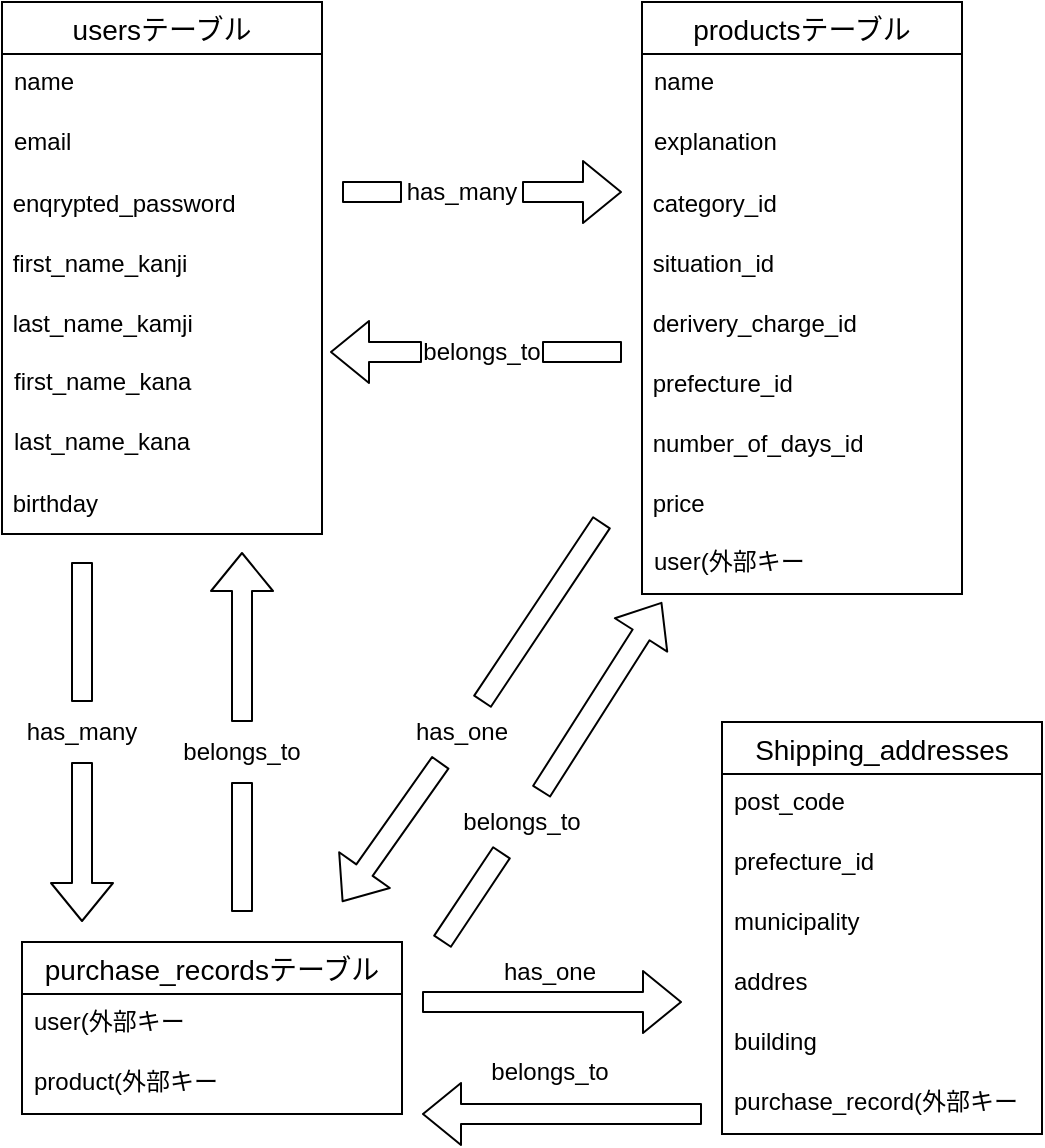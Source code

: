 <mxfile>
    <diagram id="_3hOqmAw9QBZgs3QXz6z" name="ページ1">
        <mxGraphModel dx="902" dy="636" grid="1" gridSize="10" guides="1" tooltips="1" connect="1" arrows="1" fold="1" page="1" pageScale="1" pageWidth="827" pageHeight="1169" math="0" shadow="0">
            <root>
                <mxCell id="0"/>
                <mxCell id="1" parent="0"/>
                <mxCell id="19" value="usersテーブル" style="swimlane;fontStyle=0;childLayout=stackLayout;horizontal=1;startSize=26;horizontalStack=0;resizeParent=1;resizeParentMax=0;resizeLast=0;collapsible=1;marginBottom=0;align=center;fontSize=14;" parent="1" vertex="1">
                    <mxGeometry x="110" y="160" width="160" height="266" as="geometry"/>
                </mxCell>
                <mxCell id="20" value="name" style="text;strokeColor=none;fillColor=none;spacingLeft=4;spacingRight=4;overflow=hidden;rotatable=0;points=[[0,0.5],[1,0.5]];portConstraint=eastwest;fontSize=12;" parent="19" vertex="1">
                    <mxGeometry y="26" width="160" height="30" as="geometry"/>
                </mxCell>
                <mxCell id="21" value="email" style="text;strokeColor=none;fillColor=none;spacingLeft=4;spacingRight=4;overflow=hidden;rotatable=0;points=[[0,0.5],[1,0.5]];portConstraint=eastwest;fontSize=12;" parent="19" vertex="1">
                    <mxGeometry y="56" width="160" height="30" as="geometry"/>
                </mxCell>
                <mxCell id="35" value="&amp;nbsp;enqrypted_password" style="text;html=1;strokeColor=none;fillColor=none;align=left;verticalAlign=middle;whiteSpace=wrap;rounded=0;" parent="19" vertex="1">
                    <mxGeometry y="86" width="160" height="30" as="geometry"/>
                </mxCell>
                <mxCell id="36" value="&amp;nbsp;first_name_kanji" style="text;html=1;strokeColor=none;fillColor=none;align=left;verticalAlign=middle;whiteSpace=wrap;rounded=0;" parent="19" vertex="1">
                    <mxGeometry y="116" width="160" height="30" as="geometry"/>
                </mxCell>
                <mxCell id="37" value="&amp;nbsp;last_name_kamji" style="text;html=1;strokeColor=none;fillColor=none;align=left;verticalAlign=middle;whiteSpace=wrap;rounded=0;" parent="19" vertex="1">
                    <mxGeometry y="146" width="160" height="30" as="geometry"/>
                </mxCell>
                <mxCell id="86" value="first_name_kana" style="text;strokeColor=none;fillColor=none;spacingLeft=4;spacingRight=4;overflow=hidden;rotatable=0;points=[[0,0.5],[1,0.5]];portConstraint=eastwest;fontSize=12;" parent="19" vertex="1">
                    <mxGeometry y="176" width="160" height="30" as="geometry"/>
                </mxCell>
                <mxCell id="91" value="last_name_kana" style="text;strokeColor=none;fillColor=none;spacingLeft=4;spacingRight=4;overflow=hidden;rotatable=0;points=[[0,0.5],[1,0.5]];portConstraint=eastwest;fontSize=12;" parent="19" vertex="1">
                    <mxGeometry y="206" width="160" height="30" as="geometry"/>
                </mxCell>
                <mxCell id="38" value="&amp;nbsp;birthday" style="text;html=1;strokeColor=none;fillColor=none;align=left;verticalAlign=middle;whiteSpace=wrap;rounded=0;" parent="19" vertex="1">
                    <mxGeometry y="236" width="160" height="30" as="geometry"/>
                </mxCell>
                <mxCell id="40" value="productsテーブル" style="swimlane;fontStyle=0;childLayout=stackLayout;horizontal=1;startSize=26;horizontalStack=0;resizeParent=1;resizeParentMax=0;resizeLast=0;collapsible=1;marginBottom=0;align=center;fontSize=14;" parent="1" vertex="1">
                    <mxGeometry x="430" y="160" width="160" height="296" as="geometry"/>
                </mxCell>
                <mxCell id="41" value="name" style="text;strokeColor=none;fillColor=none;spacingLeft=4;spacingRight=4;overflow=hidden;rotatable=0;points=[[0,0.5],[1,0.5]];portConstraint=eastwest;fontSize=12;" parent="40" vertex="1">
                    <mxGeometry y="26" width="160" height="30" as="geometry"/>
                </mxCell>
                <mxCell id="43" value="explanation" style="text;strokeColor=none;fillColor=none;spacingLeft=4;spacingRight=4;overflow=hidden;rotatable=0;points=[[0,0.5],[1,0.5]];portConstraint=eastwest;fontSize=12;" parent="40" vertex="1">
                    <mxGeometry y="56" width="160" height="30" as="geometry"/>
                </mxCell>
                <mxCell id="45" value="&amp;nbsp;category_id" style="text;html=1;strokeColor=none;fillColor=none;align=left;verticalAlign=middle;whiteSpace=wrap;rounded=0;" parent="40" vertex="1">
                    <mxGeometry y="86" width="160" height="30" as="geometry"/>
                </mxCell>
                <mxCell id="48" value="&amp;nbsp;situation_id" style="text;html=1;strokeColor=none;fillColor=none;align=left;verticalAlign=middle;whiteSpace=wrap;rounded=0;" parent="40" vertex="1">
                    <mxGeometry y="116" width="160" height="30" as="geometry"/>
                </mxCell>
                <mxCell id="49" value="&amp;nbsp;derivery_charge_id" style="text;html=1;strokeColor=none;fillColor=none;align=left;verticalAlign=middle;whiteSpace=wrap;rounded=0;" parent="40" vertex="1">
                    <mxGeometry y="146" width="160" height="30" as="geometry"/>
                </mxCell>
                <mxCell id="50" value="&amp;nbsp;prefecture_id" style="text;html=1;strokeColor=none;fillColor=none;align=left;verticalAlign=middle;whiteSpace=wrap;rounded=0;" parent="40" vertex="1">
                    <mxGeometry y="176" width="160" height="30" as="geometry"/>
                </mxCell>
                <mxCell id="47" value="&amp;nbsp;number_of_days_id" style="text;html=1;strokeColor=none;fillColor=none;align=left;verticalAlign=middle;whiteSpace=wrap;rounded=0;fontStyle=0" parent="40" vertex="1">
                    <mxGeometry y="206" width="160" height="30" as="geometry"/>
                </mxCell>
                <mxCell id="46" value="&amp;nbsp;price" style="text;html=1;strokeColor=none;fillColor=none;align=left;verticalAlign=middle;whiteSpace=wrap;rounded=0;" parent="40" vertex="1">
                    <mxGeometry y="236" width="160" height="30" as="geometry"/>
                </mxCell>
                <mxCell id="112" value="user(外部キー" style="text;strokeColor=none;fillColor=none;spacingLeft=4;spacingRight=4;overflow=hidden;rotatable=0;points=[[0,0.5],[1,0.5]];portConstraint=eastwest;fontSize=12;" vertex="1" parent="40">
                    <mxGeometry y="266" width="160" height="30" as="geometry"/>
                </mxCell>
                <mxCell id="51" value="purchase_recordsテーブル" style="swimlane;fontStyle=0;childLayout=stackLayout;horizontal=1;startSize=26;horizontalStack=0;resizeParent=1;resizeParentMax=0;resizeLast=0;collapsible=1;marginBottom=0;align=center;fontSize=14;" parent="1" vertex="1">
                    <mxGeometry x="120" y="630" width="190" height="86" as="geometry"/>
                </mxCell>
                <mxCell id="52" value="user(外部キー" style="text;strokeColor=none;fillColor=none;spacingLeft=4;spacingRight=4;overflow=hidden;rotatable=0;points=[[0,0.5],[1,0.5]];portConstraint=eastwest;fontSize=12;" parent="51" vertex="1">
                    <mxGeometry y="26" width="190" height="30" as="geometry"/>
                </mxCell>
                <mxCell id="54" value="product(外部キー" style="text;strokeColor=none;fillColor=none;spacingLeft=4;spacingRight=4;overflow=hidden;rotatable=0;points=[[0,0.5],[1,0.5]];portConstraint=eastwest;fontSize=12;" parent="51" vertex="1">
                    <mxGeometry y="56" width="190" height="30" as="geometry"/>
                </mxCell>
                <mxCell id="56" value="Shipping_addresses" style="swimlane;fontStyle=0;childLayout=stackLayout;horizontal=1;startSize=26;horizontalStack=0;resizeParent=1;resizeParentMax=0;resizeLast=0;collapsible=1;marginBottom=0;align=center;fontSize=14;" parent="1" vertex="1">
                    <mxGeometry x="470" y="520" width="160" height="206" as="geometry"/>
                </mxCell>
                <mxCell id="58" value="post_code" style="text;strokeColor=none;fillColor=none;spacingLeft=4;spacingRight=4;overflow=hidden;rotatable=0;points=[[0,0.5],[1,0.5]];portConstraint=eastwest;fontSize=12;" parent="56" vertex="1">
                    <mxGeometry y="26" width="160" height="30" as="geometry"/>
                </mxCell>
                <mxCell id="59" value="prefecture_id" style="text;strokeColor=none;fillColor=none;spacingLeft=4;spacingRight=4;overflow=hidden;rotatable=0;points=[[0,0.5],[1,0.5]];portConstraint=eastwest;fontSize=12;" parent="56" vertex="1">
                    <mxGeometry y="56" width="160" height="30" as="geometry"/>
                </mxCell>
                <mxCell id="60" value="municipality" style="text;strokeColor=none;fillColor=none;spacingLeft=4;spacingRight=4;overflow=hidden;rotatable=0;points=[[0,0.5],[1,0.5]];portConstraint=eastwest;fontSize=12;" parent="56" vertex="1">
                    <mxGeometry y="86" width="160" height="30" as="geometry"/>
                </mxCell>
                <mxCell id="61" value="addres" style="text;strokeColor=none;fillColor=none;spacingLeft=4;spacingRight=4;overflow=hidden;rotatable=0;points=[[0,0.5],[1,0.5]];portConstraint=eastwest;fontSize=12;" parent="56" vertex="1">
                    <mxGeometry y="116" width="160" height="30" as="geometry"/>
                </mxCell>
                <mxCell id="62" value="building" style="text;strokeColor=none;fillColor=none;spacingLeft=4;spacingRight=4;overflow=hidden;rotatable=0;points=[[0,0.5],[1,0.5]];portConstraint=eastwest;fontSize=12;" parent="56" vertex="1">
                    <mxGeometry y="146" width="160" height="30" as="geometry"/>
                </mxCell>
                <mxCell id="63" value="purchase_record(外部キー" style="text;strokeColor=none;fillColor=none;spacingLeft=4;spacingRight=4;overflow=hidden;rotatable=0;points=[[0,0.5],[1,0.5]];portConstraint=eastwest;fontSize=12;" parent="56" vertex="1">
                    <mxGeometry y="176" width="160" height="30" as="geometry"/>
                </mxCell>
                <mxCell id="67" value="" style="shape=flexArrow;endArrow=classic;html=1;startArrow=none;exitX=1;exitY=0.5;exitDx=0;exitDy=0;" parent="1" source="69" edge="1">
                    <mxGeometry width="50" height="50" relative="1" as="geometry">
                        <mxPoint x="280" y="260" as="sourcePoint"/>
                        <mxPoint x="420" y="255" as="targetPoint"/>
                    </mxGeometry>
                </mxCell>
                <mxCell id="68" value="" style="shape=flexArrow;endArrow=classic;html=1;startArrow=none;" parent="1" source="70" edge="1">
                    <mxGeometry width="50" height="50" relative="1" as="geometry">
                        <mxPoint x="414" y="340" as="sourcePoint"/>
                        <mxPoint x="274" y="335" as="targetPoint"/>
                    </mxGeometry>
                </mxCell>
                <mxCell id="72" value="" style="shape=flexArrow;endArrow=classic;html=1;startArrow=none;" parent="1" source="92" edge="1">
                    <mxGeometry width="50" height="50" relative="1" as="geometry">
                        <mxPoint x="150" y="440" as="sourcePoint"/>
                        <mxPoint x="150" y="620" as="targetPoint"/>
                    </mxGeometry>
                </mxCell>
                <mxCell id="76" value="" style="shape=flexArrow;endArrow=classic;startArrow=none;html=1;" parent="1" source="103" edge="1">
                    <mxGeometry width="100" height="100" relative="1" as="geometry">
                        <mxPoint x="330" y="630" as="sourcePoint"/>
                        <mxPoint x="440" y="460" as="targetPoint"/>
                    </mxGeometry>
                </mxCell>
                <mxCell id="78" value="" style="shape=flexArrow;endArrow=none;startArrow=none;html=1;" parent="1" source="77" edge="1">
                    <mxGeometry width="100" height="100" relative="1" as="geometry">
                        <mxPoint x="280" y="610" as="sourcePoint"/>
                        <mxPoint x="410" y="420" as="targetPoint"/>
                        <Array as="points"/>
                    </mxGeometry>
                </mxCell>
                <mxCell id="93" value="" style="shape=flexArrow;endArrow=classic;html=1;startArrow=none;" parent="1" source="96" edge="1">
                    <mxGeometry width="50" height="50" relative="1" as="geometry">
                        <mxPoint x="230" y="615" as="sourcePoint"/>
                        <mxPoint x="230" y="435" as="targetPoint"/>
                        <Array as="points"/>
                    </mxGeometry>
                </mxCell>
                <mxCell id="96" value="belongs_to" style="text;html=1;strokeColor=none;fillColor=none;align=center;verticalAlign=middle;whiteSpace=wrap;rounded=0;" parent="1" vertex="1">
                    <mxGeometry x="200" y="520" width="60" height="30" as="geometry"/>
                </mxCell>
                <mxCell id="97" value="" style="shape=flexArrow;endArrow=none;html=1;" parent="1" target="96" edge="1">
                    <mxGeometry width="50" height="50" relative="1" as="geometry">
                        <mxPoint x="230" y="615" as="sourcePoint"/>
                        <mxPoint x="230" y="435" as="targetPoint"/>
                        <Array as="points"/>
                    </mxGeometry>
                </mxCell>
                <mxCell id="92" value="has_many" style="text;html=1;strokeColor=none;fillColor=none;align=center;verticalAlign=middle;whiteSpace=wrap;rounded=0;" parent="1" vertex="1">
                    <mxGeometry x="120" y="510" width="60" height="30" as="geometry"/>
                </mxCell>
                <mxCell id="98" value="" style="shape=flexArrow;endArrow=none;html=1;startArrow=none;" parent="1" target="92" edge="1">
                    <mxGeometry width="50" height="50" relative="1" as="geometry">
                        <mxPoint x="150" y="440" as="sourcePoint"/>
                        <mxPoint x="150" y="620" as="targetPoint"/>
                    </mxGeometry>
                </mxCell>
                <mxCell id="70" value="belongs_to" style="text;html=1;strokeColor=none;fillColor=none;align=center;verticalAlign=middle;whiteSpace=wrap;rounded=0;" parent="1" vertex="1">
                    <mxGeometry x="320" y="320" width="60" height="30" as="geometry"/>
                </mxCell>
                <mxCell id="99" value="" style="shape=flexArrow;endArrow=none;html=1;" parent="1" target="70" edge="1">
                    <mxGeometry width="50" height="50" relative="1" as="geometry">
                        <mxPoint x="420" y="335" as="sourcePoint"/>
                        <mxPoint x="274" y="340" as="targetPoint"/>
                    </mxGeometry>
                </mxCell>
                <mxCell id="69" value="has_many" style="text;html=1;strokeColor=none;fillColor=none;align=center;verticalAlign=middle;whiteSpace=wrap;rounded=0;" parent="1" vertex="1">
                    <mxGeometry x="310" y="240" width="60" height="30" as="geometry"/>
                </mxCell>
                <mxCell id="100" value="" style="shape=flexArrow;endArrow=none;html=1;" parent="1" target="69" edge="1">
                    <mxGeometry width="50" height="50" relative="1" as="geometry">
                        <mxPoint x="280" y="255" as="sourcePoint"/>
                        <mxPoint x="420" y="260" as="targetPoint"/>
                    </mxGeometry>
                </mxCell>
                <mxCell id="77" value="has_one" style="text;html=1;strokeColor=none;fillColor=none;align=center;verticalAlign=middle;whiteSpace=wrap;rounded=0;" parent="1" vertex="1">
                    <mxGeometry x="310" y="510" width="60" height="30" as="geometry"/>
                </mxCell>
                <mxCell id="102" value="" style="shape=flexArrow;endArrow=none;startArrow=classic;html=1;" parent="1" target="77" edge="1">
                    <mxGeometry width="100" height="100" relative="1" as="geometry">
                        <mxPoint x="280" y="610.0" as="sourcePoint"/>
                        <mxPoint x="410" y="420.0" as="targetPoint"/>
                        <Array as="points"/>
                    </mxGeometry>
                </mxCell>
                <mxCell id="103" value="belongs_to" style="text;html=1;strokeColor=none;fillColor=none;align=center;verticalAlign=middle;whiteSpace=wrap;rounded=0;" parent="1" vertex="1">
                    <mxGeometry x="340" y="555" width="60" height="30" as="geometry"/>
                </mxCell>
                <mxCell id="104" value="" style="shape=flexArrow;endArrow=none;startArrow=none;html=1;" parent="1" target="103" edge="1">
                    <mxGeometry width="100" height="100" relative="1" as="geometry">
                        <mxPoint x="330" y="630.0" as="sourcePoint"/>
                        <mxPoint x="440" y="460.0" as="targetPoint"/>
                    </mxGeometry>
                </mxCell>
                <mxCell id="107" value="" style="shape=flexArrow;endArrow=classic;html=1;" parent="1" edge="1">
                    <mxGeometry width="50" height="50" relative="1" as="geometry">
                        <mxPoint x="320" y="660" as="sourcePoint"/>
                        <mxPoint x="450" y="660" as="targetPoint"/>
                    </mxGeometry>
                </mxCell>
                <mxCell id="108" value="" style="shape=flexArrow;endArrow=classic;html=1;" parent="1" edge="1">
                    <mxGeometry width="50" height="50" relative="1" as="geometry">
                        <mxPoint x="460" y="716" as="sourcePoint"/>
                        <mxPoint x="320" y="716" as="targetPoint"/>
                    </mxGeometry>
                </mxCell>
                <mxCell id="109" value="has_one" style="text;html=1;strokeColor=none;fillColor=none;align=center;verticalAlign=middle;whiteSpace=wrap;rounded=0;" parent="1" vertex="1">
                    <mxGeometry x="354" y="630" width="60" height="30" as="geometry"/>
                </mxCell>
                <mxCell id="110" value="belongs_to" style="text;html=1;strokeColor=none;fillColor=none;align=center;verticalAlign=middle;whiteSpace=wrap;rounded=0;" parent="1" vertex="1">
                    <mxGeometry x="354" y="680" width="60" height="30" as="geometry"/>
                </mxCell>
            </root>
        </mxGraphModel>
    </diagram>
    <diagram id="qlCASUDVBa5TwA_m6LyZ" name="ページ2">
        <mxGraphModel dx="1048" dy="700" grid="1" gridSize="10" guides="1" tooltips="1" connect="1" arrows="1" fold="1" page="1" pageScale="1" pageWidth="827" pageHeight="1169" math="0" shadow="0">
            <root>
                <mxCell id="Yv4hfNDz-CdTMrIUSr0z-0"/>
                <mxCell id="Yv4hfNDz-CdTMrIUSr0z-1" parent="Yv4hfNDz-CdTMrIUSr0z-0"/>
                <mxCell id="Yv4hfNDz-CdTMrIUSr0z-2" value="user" style="swimlane;fontStyle=0;childLayout=stackLayout;horizontal=1;startSize=26;horizontalStack=0;resizeParent=1;resizeParentMax=0;resizeLast=0;collapsible=1;marginBottom=0;align=center;fontSize=14;" parent="Yv4hfNDz-CdTMrIUSr0z-1" vertex="1">
                    <mxGeometry x="80" y="70" width="290" height="116" as="geometry"/>
                </mxCell>
                <mxCell id="Yv4hfNDz-CdTMrIUSr0z-3" value="Item 1" style="text;strokeColor=none;fillColor=none;spacingLeft=4;spacingRight=4;overflow=hidden;rotatable=0;points=[[0,0.5],[1,0.5]];portConstraint=eastwest;fontSize=12;" parent="Yv4hfNDz-CdTMrIUSr0z-2" vertex="1">
                    <mxGeometry y="26" width="290" height="30" as="geometry"/>
                </mxCell>
                <mxCell id="Yv4hfNDz-CdTMrIUSr0z-4" value="Item 2" style="text;strokeColor=none;fillColor=none;spacingLeft=4;spacingRight=4;overflow=hidden;rotatable=0;points=[[0,0.5],[1,0.5]];portConstraint=eastwest;fontSize=12;" parent="Yv4hfNDz-CdTMrIUSr0z-2" vertex="1">
                    <mxGeometry y="56" width="290" height="30" as="geometry"/>
                </mxCell>
                <mxCell id="Yv4hfNDz-CdTMrIUSr0z-5" value="Item 3" style="text;strokeColor=none;fillColor=none;spacingLeft=4;spacingRight=4;overflow=hidden;rotatable=0;points=[[0,0.5],[1,0.5]];portConstraint=eastwest;fontSize=12;" parent="Yv4hfNDz-CdTMrIUSr0z-2" vertex="1">
                    <mxGeometry y="86" width="290" height="30" as="geometry"/>
                </mxCell>
            </root>
        </mxGraphModel>
    </diagram>
</mxfile>